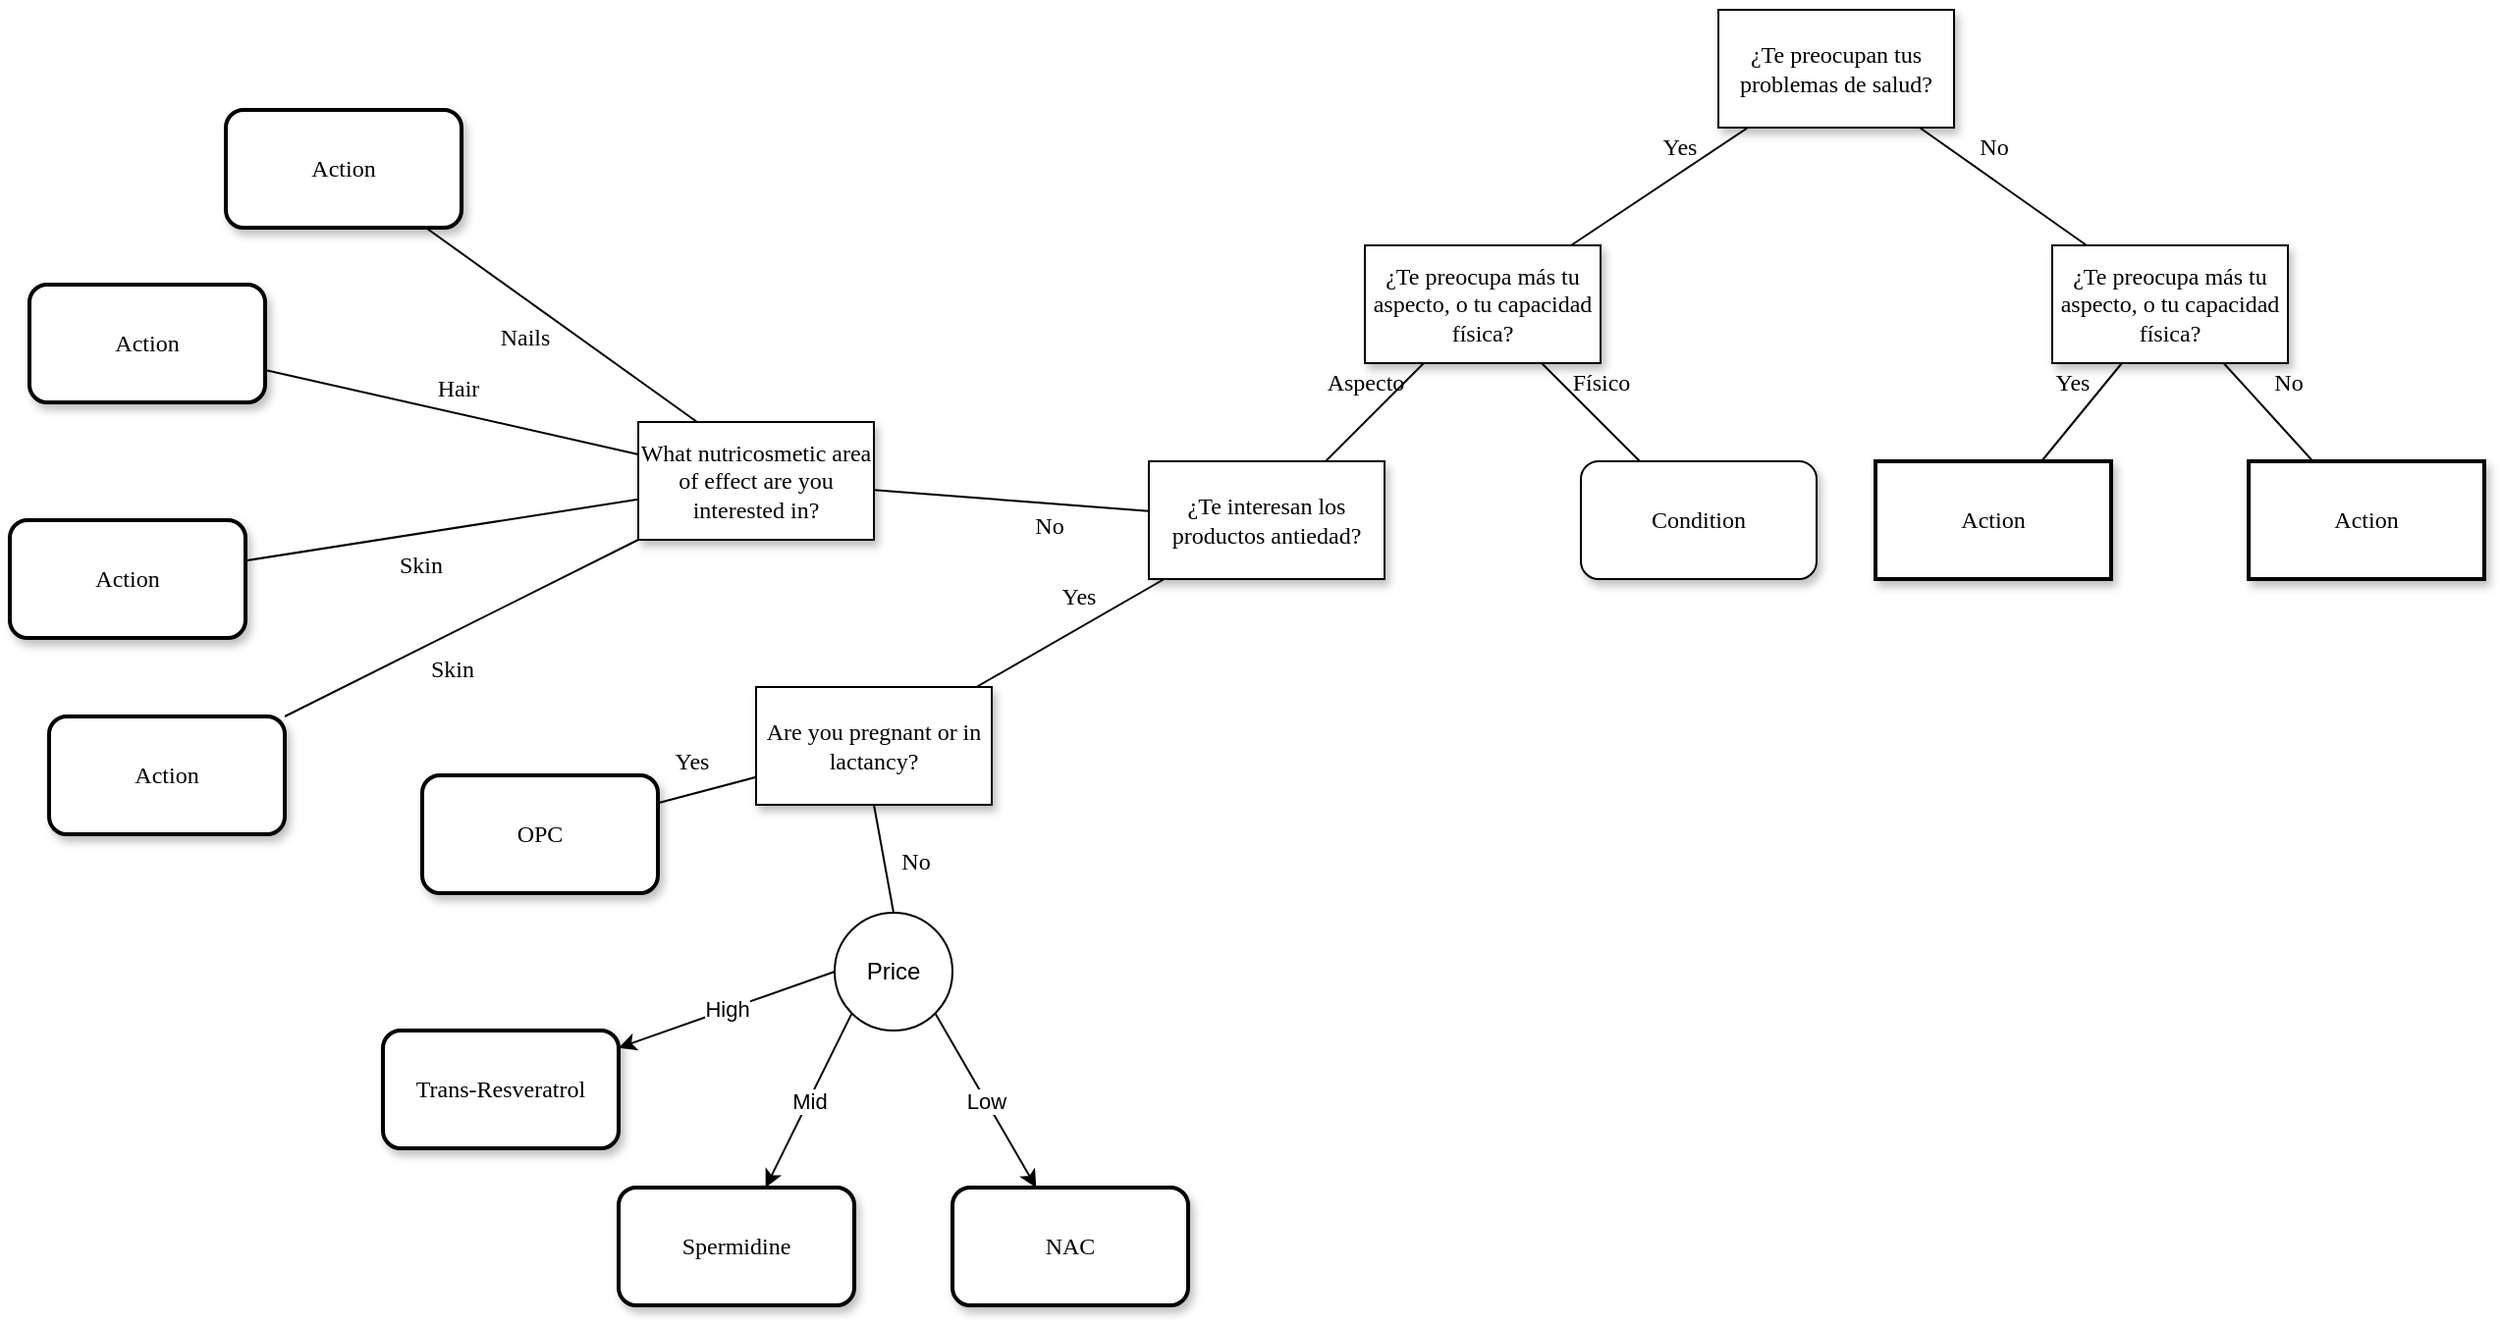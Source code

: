 <mxfile version="24.8.3">
  <diagram name="Page-1" id="10a91c8b-09ff-31b1-d368-03940ed4cc9e">
    <mxGraphModel dx="2787" dy="878" grid="1" gridSize="10" guides="1" tooltips="1" connect="1" arrows="1" fold="1" page="1" pageScale="1" pageWidth="1100" pageHeight="850" background="none" math="0" shadow="0">
      <root>
        <mxCell id="0" />
        <mxCell id="1" parent="0" />
        <mxCell id="62893188c0fa7362-1" value="¿&lt;span style=&quot;background-color: initial;&quot;&gt;Te preocupan tus problemas de salud?&lt;/span&gt;" style="whiteSpace=wrap;html=1;rounded=0;shadow=1;labelBackgroundColor=none;strokeWidth=1;fontFamily=Verdana;fontSize=12;align=center;" parent="1" vertex="1">
          <mxGeometry x="610" y="50" width="120" height="60" as="geometry" />
        </mxCell>
        <mxCell id="62893188c0fa7362-2" value="¿&lt;span style=&quot;background-color: initial;&quot;&gt;Te preocupa más tu aspecto, o tu capacidad física?&lt;/span&gt;" style="whiteSpace=wrap;html=1;rounded=0;shadow=1;labelBackgroundColor=none;strokeWidth=1;fontFamily=Verdana;fontSize=12;align=center;" parent="1" vertex="1">
          <mxGeometry x="430" y="170" width="120" height="60" as="geometry" />
        </mxCell>
        <mxCell id="62893188c0fa7362-3" value="¿&lt;span style=&quot;background-color: initial;&quot;&gt;Te preocupa más tu aspecto, o tu capacidad física?&lt;/span&gt;" style="whiteSpace=wrap;html=1;rounded=0;shadow=1;labelBackgroundColor=none;strokeWidth=1;fontFamily=Verdana;fontSize=12;align=center;" parent="1" vertex="1">
          <mxGeometry x="780" y="170" width="120" height="60" as="geometry" />
        </mxCell>
        <mxCell id="62893188c0fa7362-4" value="No" style="rounded=0;html=1;labelBackgroundColor=none;startArrow=none;startFill=0;startSize=5;endArrow=none;endFill=0;endSize=5;jettySize=auto;orthogonalLoop=1;strokeWidth=1;fontFamily=Verdana;fontSize=12" parent="1" source="62893188c0fa7362-1" target="62893188c0fa7362-3" edge="1">
          <mxGeometry x="-0.3" y="13" relative="1" as="geometry">
            <mxPoint as="offset" />
          </mxGeometry>
        </mxCell>
        <mxCell id="62893188c0fa7362-5" value="Yes" style="rounded=0;html=1;labelBackgroundColor=none;startArrow=none;startFill=0;startSize=5;endArrow=none;endFill=0;endSize=5;jettySize=auto;orthogonalLoop=1;strokeWidth=1;fontFamily=Verdana;fontSize=12" parent="1" source="62893188c0fa7362-1" target="62893188c0fa7362-2" edge="1">
          <mxGeometry x="-0.359" y="-11" relative="1" as="geometry">
            <mxPoint as="offset" />
          </mxGeometry>
        </mxCell>
        <mxCell id="62893188c0fa7362-8" value="¿Te interesan los productos antiedad?" style="whiteSpace=wrap;html=1;rounded=0;shadow=1;labelBackgroundColor=none;strokeWidth=1;fontFamily=Verdana;fontSize=12;align=center;" parent="1" vertex="1">
          <mxGeometry x="320" y="280" width="120" height="60" as="geometry" />
        </mxCell>
        <mxCell id="62893188c0fa7362-9" value="&lt;span&gt;Condition&lt;/span&gt;" style="whiteSpace=wrap;html=1;rounded=1;shadow=1;labelBackgroundColor=none;strokeWidth=1;fontFamily=Verdana;fontSize=12;align=center;" parent="1" vertex="1">
          <mxGeometry x="540" y="280" width="120" height="60" as="geometry" />
        </mxCell>
        <mxCell id="62893188c0fa7362-10" value="&lt;span&gt;Action&lt;/span&gt;" style="whiteSpace=wrap;html=1;rounded=0;shadow=1;labelBackgroundColor=none;strokeWidth=2;fontFamily=Verdana;fontSize=12;align=center;" parent="1" vertex="1">
          <mxGeometry x="690" y="280" width="120" height="60" as="geometry" />
        </mxCell>
        <mxCell id="62893188c0fa7362-11" value="&lt;span&gt;Action&lt;/span&gt;" style="whiteSpace=wrap;html=1;rounded=0;shadow=1;labelBackgroundColor=none;strokeWidth=2;fontFamily=Verdana;fontSize=12;align=center;" parent="1" vertex="1">
          <mxGeometry x="880" y="280" width="120" height="60" as="geometry" />
        </mxCell>
        <mxCell id="62893188c0fa7362-12" value="Are you pregnant or in lactancy?" style="whiteSpace=wrap;html=1;rounded=0;shadow=1;labelBackgroundColor=none;strokeWidth=1;fontFamily=Verdana;fontSize=12;align=center;" parent="1" vertex="1">
          <mxGeometry x="120" y="395" width="120" height="60" as="geometry" />
        </mxCell>
        <mxCell id="62893188c0fa7362-13" value="What nutricosmetic area of effect are you interested in?" style="whiteSpace=wrap;html=1;rounded=0;shadow=1;labelBackgroundColor=none;strokeWidth=1;fontFamily=Verdana;fontSize=12;align=center;" parent="1" vertex="1">
          <mxGeometry x="60" y="260" width="120" height="60" as="geometry" />
        </mxCell>
        <mxCell id="62893188c0fa7362-14" value="Aspecto" style="rounded=0;html=1;labelBackgroundColor=none;startArrow=none;startFill=0;startSize=5;endArrow=none;endFill=0;endSize=5;jettySize=auto;orthogonalLoop=1;strokeWidth=1;fontFamily=Verdana;fontSize=12" parent="1" source="62893188c0fa7362-2" target="62893188c0fa7362-8" edge="1">
          <mxGeometry x="-0.2" y="-14" relative="1" as="geometry">
            <mxPoint as="offset" />
          </mxGeometry>
        </mxCell>
        <mxCell id="62893188c0fa7362-15" value="Físico" style="rounded=0;html=1;labelBackgroundColor=none;startArrow=none;startFill=0;startSize=5;endArrow=none;endFill=0;endSize=5;jettySize=auto;orthogonalLoop=1;strokeWidth=1;fontFamily=Verdana;fontSize=12" parent="1" source="62893188c0fa7362-2" target="62893188c0fa7362-9" edge="1">
          <mxGeometry x="-0.2" y="14" relative="1" as="geometry">
            <mxPoint as="offset" />
          </mxGeometry>
        </mxCell>
        <mxCell id="62893188c0fa7362-16" value="Yes" style="rounded=0;html=1;labelBackgroundColor=none;startArrow=none;startFill=0;startSize=5;endArrow=none;endFill=0;endSize=5;jettySize=auto;orthogonalLoop=1;strokeWidth=1;fontFamily=Verdana;fontSize=12" parent="1" source="62893188c0fa7362-3" target="62893188c0fa7362-10" edge="1">
          <mxGeometry x="-0.261" y="-13" relative="1" as="geometry">
            <mxPoint as="offset" />
          </mxGeometry>
        </mxCell>
        <mxCell id="62893188c0fa7362-17" value="No" style="rounded=0;html=1;labelBackgroundColor=none;startArrow=none;startFill=0;startSize=5;endArrow=none;endFill=0;endSize=5;jettySize=auto;orthogonalLoop=1;strokeWidth=1;fontFamily=Verdana;fontSize=12" parent="1" source="62893188c0fa7362-3" target="62893188c0fa7362-11" edge="1">
          <mxGeometry x="-0.129" y="17" relative="1" as="geometry">
            <mxPoint as="offset" />
          </mxGeometry>
        </mxCell>
        <mxCell id="62893188c0fa7362-18" value="Yes" style="rounded=0;html=1;labelBackgroundColor=none;startArrow=none;startFill=0;startSize=5;endArrow=none;endFill=0;endSize=5;jettySize=auto;orthogonalLoop=1;strokeWidth=1;fontFamily=Verdana;fontSize=12" parent="1" source="62893188c0fa7362-8" target="62893188c0fa7362-12" edge="1">
          <mxGeometry x="-0.217" y="-14" relative="1" as="geometry">
            <mxPoint as="offset" />
          </mxGeometry>
        </mxCell>
        <mxCell id="62893188c0fa7362-19" value="No" style="rounded=0;html=1;labelBackgroundColor=none;startArrow=none;startFill=0;startSize=5;endArrow=none;endFill=0;endSize=5;jettySize=auto;orthogonalLoop=1;strokeWidth=1;fontFamily=Verdana;fontSize=12" parent="1" source="62893188c0fa7362-8" target="62893188c0fa7362-13" edge="1">
          <mxGeometry x="-0.284" y="12" relative="1" as="geometry">
            <mxPoint as="offset" />
          </mxGeometry>
        </mxCell>
        <mxCell id="62893188c0fa7362-20" value="OPC" style="whiteSpace=wrap;html=1;rounded=1;shadow=1;labelBackgroundColor=none;strokeWidth=2;fontFamily=Verdana;fontSize=12;align=center;" parent="1" vertex="1">
          <mxGeometry x="-50" y="440" width="120" height="60" as="geometry" />
        </mxCell>
        <mxCell id="62893188c0fa7362-21" value="&lt;span&gt;Trans-Resveratrol&lt;/span&gt;" style="whiteSpace=wrap;html=1;rounded=1;shadow=1;labelBackgroundColor=none;strokeWidth=2;fontFamily=Verdana;fontSize=12;align=center;" parent="1" vertex="1">
          <mxGeometry x="-70" y="570" width="120" height="60" as="geometry" />
        </mxCell>
        <mxCell id="62893188c0fa7362-22" value="&lt;span&gt;Action&lt;/span&gt;" style="whiteSpace=wrap;html=1;rounded=1;shadow=1;labelBackgroundColor=none;strokeWidth=2;fontFamily=Verdana;fontSize=12;align=center;" parent="1" vertex="1">
          <mxGeometry x="-250" y="190" width="120" height="60" as="geometry" />
        </mxCell>
        <mxCell id="62893188c0fa7362-23" value="&lt;span&gt;Action&lt;/span&gt;" style="whiteSpace=wrap;html=1;rounded=1;shadow=1;labelBackgroundColor=none;strokeWidth=2;fontFamily=Verdana;fontSize=12;align=center;" parent="1" vertex="1">
          <mxGeometry x="-260" y="310" width="120" height="60" as="geometry" />
        </mxCell>
        <mxCell id="62893188c0fa7362-24" value="Yes" style="rounded=0;html=1;labelBackgroundColor=none;startArrow=none;startFill=0;startSize=5;endArrow=none;endFill=0;endSize=5;jettySize=auto;orthogonalLoop=1;strokeWidth=1;fontFamily=Verdana;fontSize=12" parent="1" source="62893188c0fa7362-12" target="62893188c0fa7362-20" edge="1">
          <mxGeometry x="0.137" y="-16" relative="1" as="geometry">
            <mxPoint as="offset" />
          </mxGeometry>
        </mxCell>
        <mxCell id="62893188c0fa7362-26" value="Hair" style="rounded=0;html=1;labelBackgroundColor=none;startArrow=none;startFill=0;startSize=5;endArrow=none;endFill=0;endSize=5;jettySize=auto;orthogonalLoop=1;strokeWidth=1;fontFamily=Verdana;fontSize=12" parent="1" source="62893188c0fa7362-13" target="62893188c0fa7362-22" edge="1">
          <mxGeometry x="0.003" y="-12" relative="1" as="geometry">
            <mxPoint as="offset" />
          </mxGeometry>
        </mxCell>
        <mxCell id="62893188c0fa7362-27" value="Skin" style="rounded=0;html=1;labelBackgroundColor=none;startArrow=none;startFill=0;startSize=5;endArrow=none;endFill=0;endSize=5;jettySize=auto;orthogonalLoop=1;strokeWidth=1;fontFamily=Verdana;fontSize=12" parent="1" source="62893188c0fa7362-13" target="62893188c0fa7362-23" edge="1">
          <mxGeometry x="0.137" y="16" relative="1" as="geometry">
            <mxPoint as="offset" />
          </mxGeometry>
        </mxCell>
        <mxCell id="Q9wsMZrDJCfBTNJGc12T-8" value="High" style="rounded=0;orthogonalLoop=1;jettySize=auto;html=1;exitX=0;exitY=0.5;exitDx=0;exitDy=0;" edge="1" parent="1" source="Q9wsMZrDJCfBTNJGc12T-13" target="62893188c0fa7362-21">
          <mxGeometry relative="1" as="geometry">
            <mxPoint x="260" y="544.483" as="sourcePoint" />
          </mxGeometry>
        </mxCell>
        <mxCell id="Q9wsMZrDJCfBTNJGc12T-6" value="No" style="rounded=0;html=1;labelBackgroundColor=none;startArrow=none;startFill=0;startSize=5;endArrow=none;endFill=0;endSize=5;jettySize=auto;orthogonalLoop=1;strokeWidth=1;fontFamily=Verdana;fontSize=12;entryX=0.5;entryY=0;entryDx=0;entryDy=0;exitX=0.5;exitY=1;exitDx=0;exitDy=0;" edge="1" parent="1" source="62893188c0fa7362-12" target="Q9wsMZrDJCfBTNJGc12T-13">
          <mxGeometry x="0.137" y="16" relative="1" as="geometry">
            <mxPoint as="offset" />
            <mxPoint x="242" y="455" as="sourcePoint" />
            <mxPoint x="280" y="500" as="targetPoint" />
            <Array as="points" />
          </mxGeometry>
        </mxCell>
        <mxCell id="Q9wsMZrDJCfBTNJGc12T-9" value="&lt;span&gt;Spermidine&lt;/span&gt;" style="whiteSpace=wrap;html=1;rounded=1;shadow=1;labelBackgroundColor=none;strokeWidth=2;fontFamily=Verdana;fontSize=12;align=center;" vertex="1" parent="1">
          <mxGeometry x="50" y="650" width="120" height="60" as="geometry" />
        </mxCell>
        <mxCell id="Q9wsMZrDJCfBTNJGc12T-10" value="Mid" style="rounded=0;orthogonalLoop=1;jettySize=auto;html=1;exitX=0;exitY=1;exitDx=0;exitDy=0;" edge="1" parent="1" target="Q9wsMZrDJCfBTNJGc12T-9" source="Q9wsMZrDJCfBTNJGc12T-13">
          <mxGeometry relative="1" as="geometry">
            <mxPoint x="298" y="570" as="sourcePoint" />
          </mxGeometry>
        </mxCell>
        <mxCell id="Q9wsMZrDJCfBTNJGc12T-11" value="NAC" style="whiteSpace=wrap;html=1;rounded=1;shadow=1;labelBackgroundColor=none;strokeWidth=2;fontFamily=Verdana;fontSize=12;align=center;" vertex="1" parent="1">
          <mxGeometry x="220" y="650" width="120" height="60" as="geometry" />
        </mxCell>
        <mxCell id="Q9wsMZrDJCfBTNJGc12T-12" value="Low" style="rounded=0;orthogonalLoop=1;jettySize=auto;html=1;exitX=1;exitY=1;exitDx=0;exitDy=0;" edge="1" parent="1" target="Q9wsMZrDJCfBTNJGc12T-11" source="Q9wsMZrDJCfBTNJGc12T-13">
          <mxGeometry relative="1" as="geometry">
            <mxPoint x="350" y="560" as="sourcePoint" />
          </mxGeometry>
        </mxCell>
        <mxCell id="Q9wsMZrDJCfBTNJGc12T-13" value="Price" style="ellipse;whiteSpace=wrap;html=1;" vertex="1" parent="1">
          <mxGeometry x="160" y="510" width="60" height="60" as="geometry" />
        </mxCell>
        <mxCell id="Q9wsMZrDJCfBTNJGc12T-18" value="&lt;span&gt;Action&lt;/span&gt;" style="whiteSpace=wrap;html=1;rounded=1;shadow=1;labelBackgroundColor=none;strokeWidth=2;fontFamily=Verdana;fontSize=12;align=center;" vertex="1" parent="1">
          <mxGeometry x="-240" y="410" width="120" height="60" as="geometry" />
        </mxCell>
        <mxCell id="Q9wsMZrDJCfBTNJGc12T-19" value="Skin" style="rounded=0;html=1;labelBackgroundColor=none;startArrow=none;startFill=0;startSize=5;endArrow=none;endFill=0;endSize=5;jettySize=auto;orthogonalLoop=1;strokeWidth=1;fontFamily=Verdana;fontSize=12;exitX=0;exitY=1;exitDx=0;exitDy=0;" edge="1" parent="1" target="Q9wsMZrDJCfBTNJGc12T-18" source="62893188c0fa7362-13">
          <mxGeometry x="0.137" y="16" relative="1" as="geometry">
            <mxPoint as="offset" />
            <mxPoint x="70" y="309" as="sourcePoint" />
          </mxGeometry>
        </mxCell>
        <mxCell id="Q9wsMZrDJCfBTNJGc12T-20" value="&lt;span&gt;Action&lt;/span&gt;" style="whiteSpace=wrap;html=1;rounded=1;shadow=1;labelBackgroundColor=none;strokeWidth=2;fontFamily=Verdana;fontSize=12;align=center;" vertex="1" parent="1">
          <mxGeometry x="-150" y="101" width="120" height="60" as="geometry" />
        </mxCell>
        <mxCell id="Q9wsMZrDJCfBTNJGc12T-21" value="Nails" style="rounded=0;html=1;labelBackgroundColor=none;startArrow=none;startFill=0;startSize=5;endArrow=none;endFill=0;endSize=5;jettySize=auto;orthogonalLoop=1;strokeWidth=1;fontFamily=Verdana;fontSize=12;exitX=0.25;exitY=0;exitDx=0;exitDy=0;" edge="1" parent="1" target="Q9wsMZrDJCfBTNJGc12T-20" source="62893188c0fa7362-13">
          <mxGeometry x="0.137" y="16" relative="1" as="geometry">
            <mxPoint as="offset" />
            <mxPoint x="170" y="90" as="sourcePoint" />
          </mxGeometry>
        </mxCell>
      </root>
    </mxGraphModel>
  </diagram>
</mxfile>
